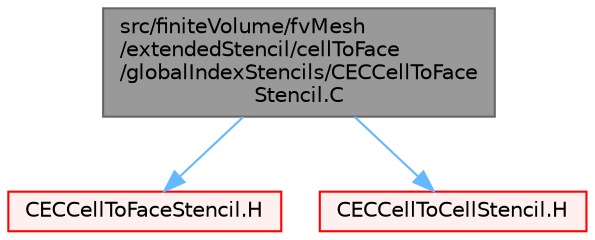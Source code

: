 digraph "src/finiteVolume/fvMesh/extendedStencil/cellToFace/globalIndexStencils/CECCellToFaceStencil.C"
{
 // LATEX_PDF_SIZE
  bgcolor="transparent";
  edge [fontname=Helvetica,fontsize=10,labelfontname=Helvetica,labelfontsize=10];
  node [fontname=Helvetica,fontsize=10,shape=box,height=0.2,width=0.4];
  Node1 [id="Node000001",label="src/finiteVolume/fvMesh\l/extendedStencil/cellToFace\l/globalIndexStencils/CECCellToFace\lStencil.C",height=0.2,width=0.4,color="gray40", fillcolor="grey60", style="filled", fontcolor="black",tooltip=" "];
  Node1 -> Node2 [id="edge1_Node000001_Node000002",color="steelblue1",style="solid",tooltip=" "];
  Node2 [id="Node000002",label="CECCellToFaceStencil.H",height=0.2,width=0.4,color="red", fillcolor="#FFF0F0", style="filled",URL="$CECCellToFaceStencil_8H.html",tooltip=" "];
  Node1 -> Node225 [id="edge2_Node000001_Node000225",color="steelblue1",style="solid",tooltip=" "];
  Node225 [id="Node000225",label="CECCellToCellStencil.H",height=0.2,width=0.4,color="red", fillcolor="#FFF0F0", style="filled",URL="$CECCellToCellStencil_8H.html",tooltip=" "];
}
